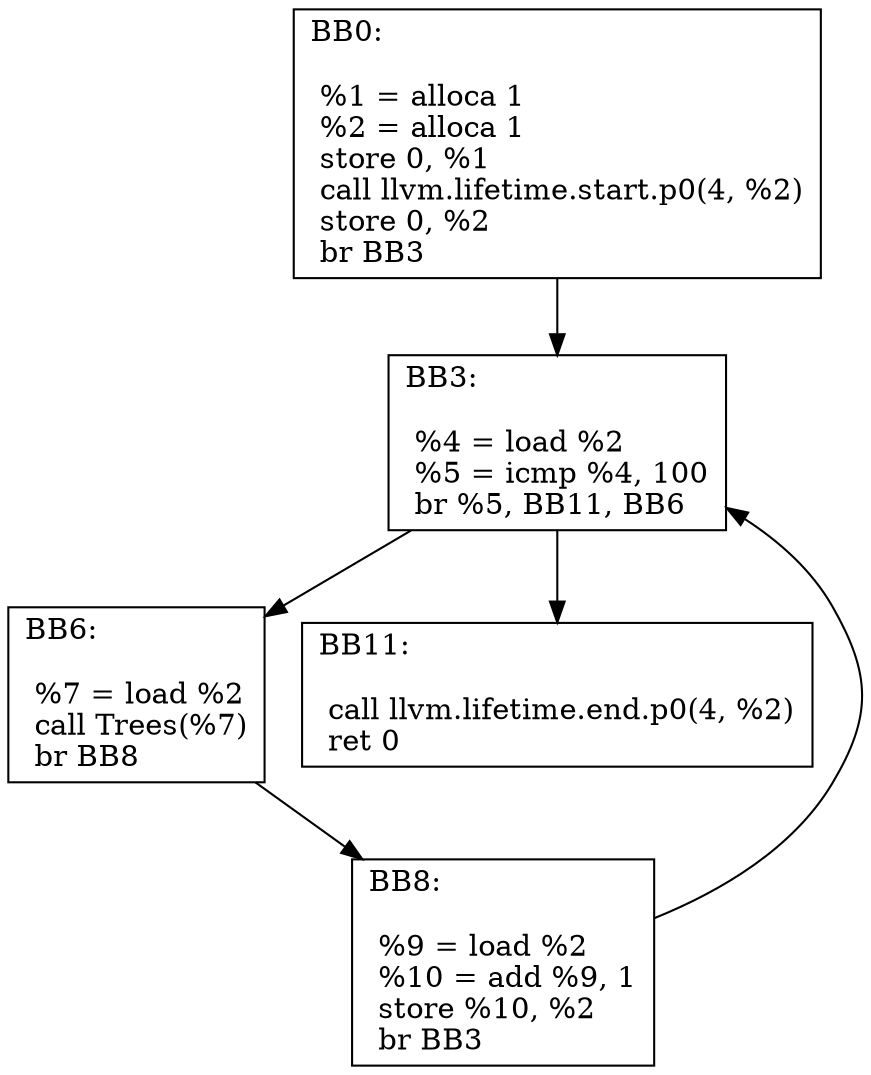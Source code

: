 digraph "CFG of main function"{
	BB0[shape=record,label="{BB0:\l\l
	 %1 = alloca  1\l	 %2 = alloca  1\l	 store  0,  %1\l	 call llvm.lifetime.start.p0(4, %2)\l	 store  0,  %2\l	 br BB3\l	}"];
	BB0 -> BB3
	BB3[shape=record,label="{BB3:\l\l
	 %4 = load  %2\l	 %5 = icmp  %4,  100\l	 br %5, BB11, BB6\l	}"];
	BB3 -> BB6
	BB3 -> BB11
	BB6[shape=record,label="{BB6:\l\l
	 %7 = load  %2\l	 call Trees(%7)\l	 br BB8\l	}"];
	BB6 -> BB8
	BB8[shape=record,label="{BB8:\l\l
	 %9 = load  %2\l	 %10 = add  %9,  1\l	 store  %10,  %2\l	 br BB3\l	}"];
	BB8 -> BB3
	BB11[shape=record,label="{BB11:\l\l
	 call llvm.lifetime.end.p0(4, %2)\l	 ret 0\l	}"];
}
